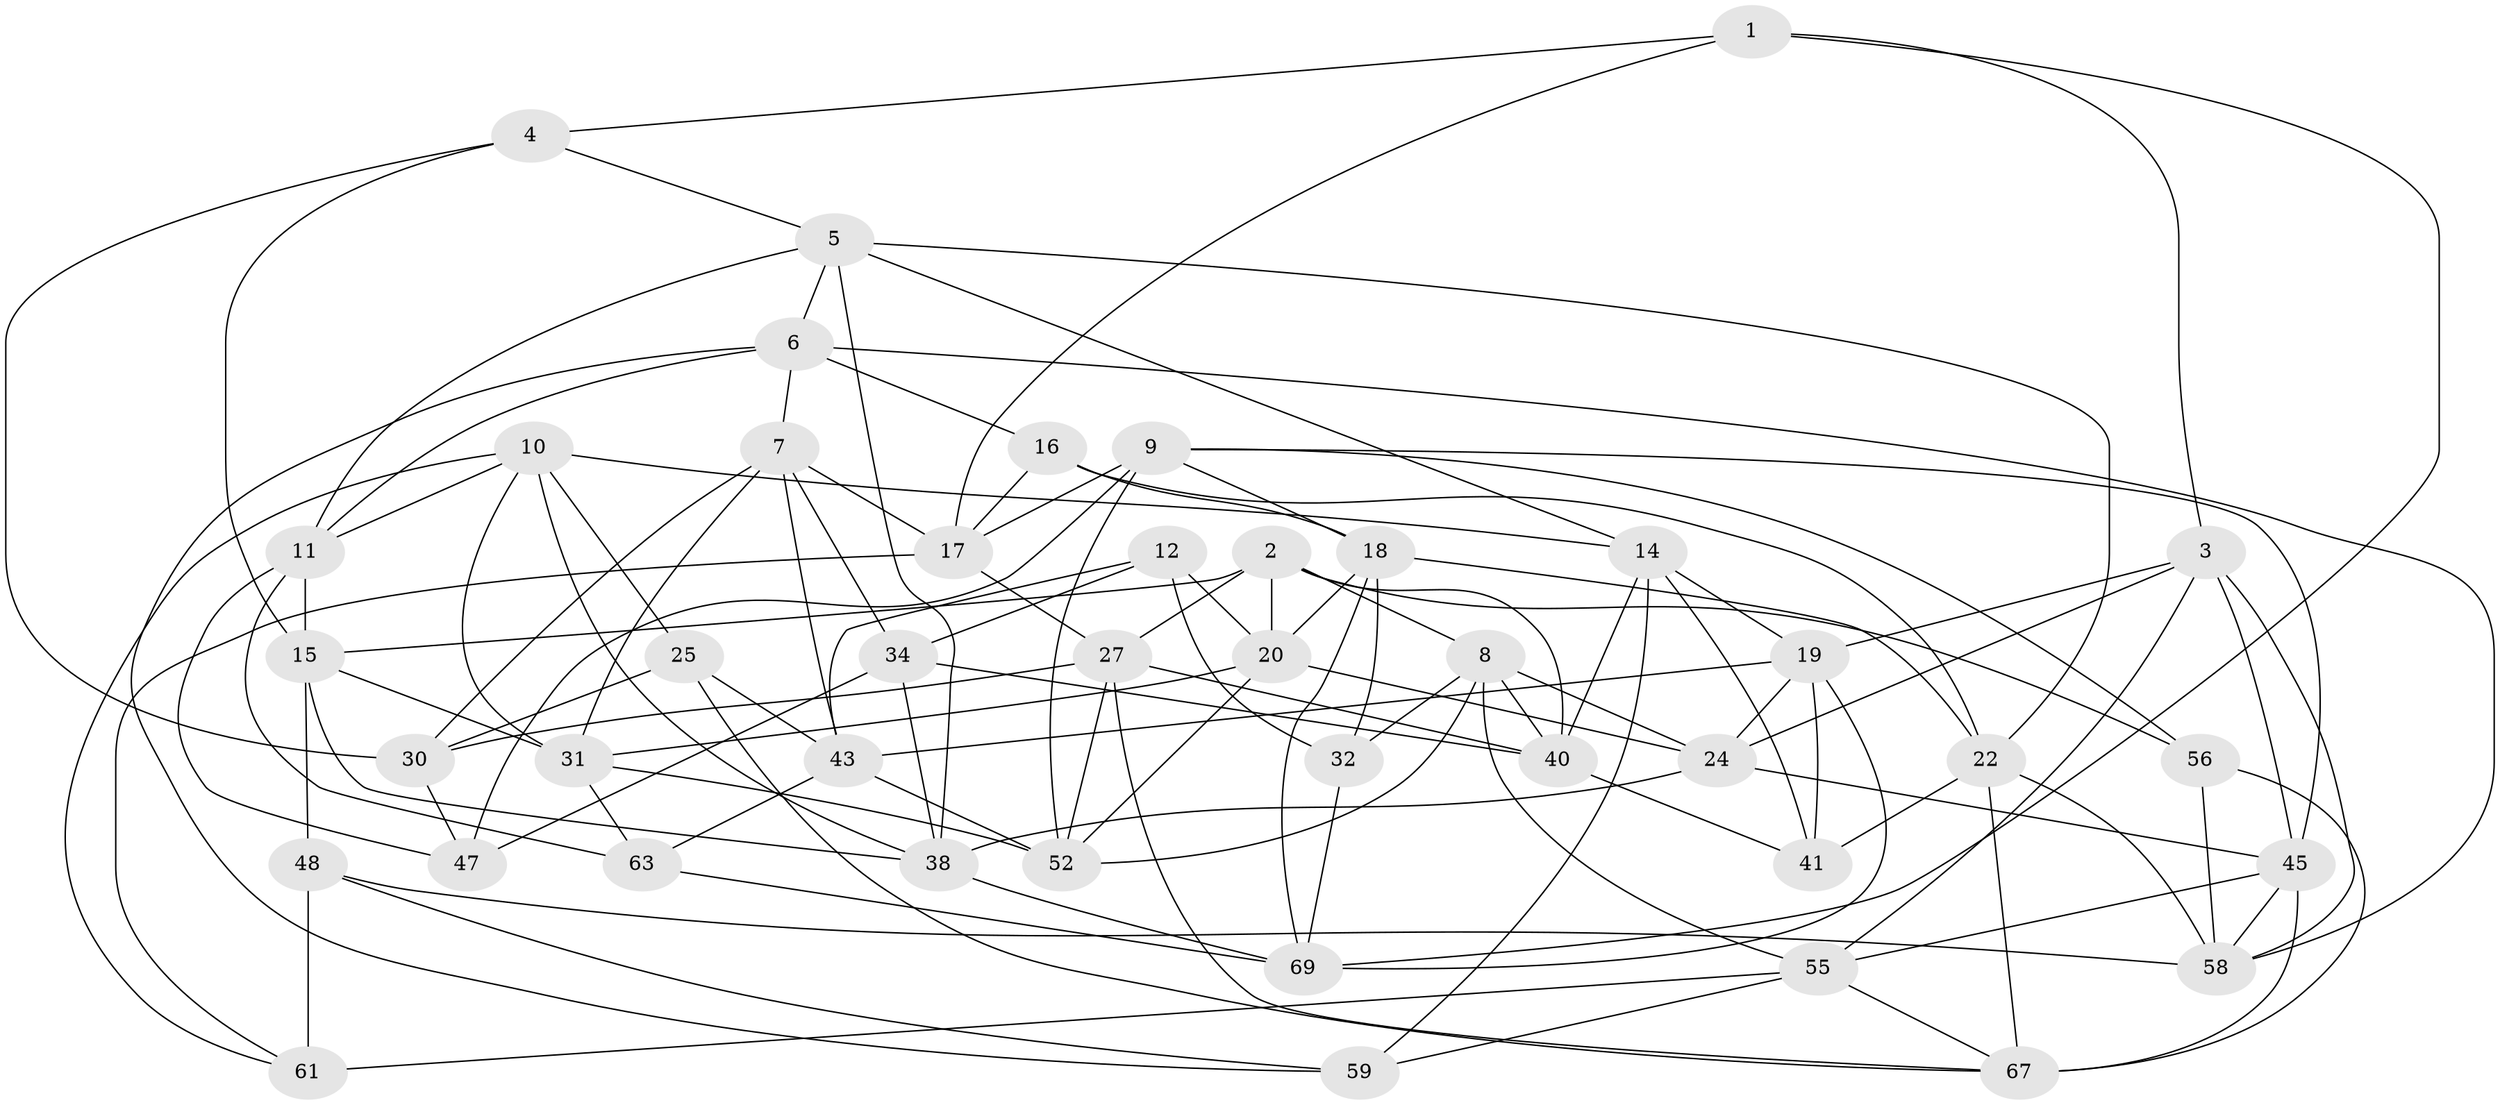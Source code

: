 // original degree distribution, {4: 1.0}
// Generated by graph-tools (version 1.1) at 2025/42/03/06/25 10:42:23]
// undirected, 43 vertices, 115 edges
graph export_dot {
graph [start="1"]
  node [color=gray90,style=filled];
  1;
  2 [super="+51"];
  3 [super="+29"];
  4;
  5 [super="+36"];
  6 [super="+68"];
  7 [super="+70"];
  8 [super="+65"];
  9 [super="+57"];
  10 [super="+73"];
  11 [super="+13"];
  12;
  14 [super="+23"];
  15 [super="+21"];
  16;
  17 [super="+33"];
  18 [super="+26"];
  19 [super="+54"];
  20 [super="+53"];
  22 [super="+28"];
  24 [super="+46"];
  25;
  27 [super="+35"];
  30 [super="+44"];
  31 [super="+37"];
  32;
  34 [super="+39"];
  38 [super="+42"];
  40 [super="+49"];
  41;
  43 [super="+71"];
  45 [super="+60"];
  47 [super="+50"];
  48 [super="+76"];
  52 [super="+64"];
  55 [super="+62"];
  56;
  58 [super="+75"];
  59;
  61 [super="+66"];
  63;
  67 [super="+72"];
  69 [super="+74"];
  1 -- 4;
  1 -- 69;
  1 -- 3;
  1 -- 17;
  2 -- 20;
  2 -- 15;
  2 -- 27;
  2 -- 8;
  2 -- 56;
  2 -- 40;
  3 -- 19;
  3 -- 24;
  3 -- 55;
  3 -- 58;
  3 -- 45;
  4 -- 15;
  4 -- 5;
  4 -- 30;
  5 -- 14;
  5 -- 22;
  5 -- 6;
  5 -- 38;
  5 -- 11;
  6 -- 16;
  6 -- 58;
  6 -- 59;
  6 -- 7;
  6 -- 11;
  7 -- 17;
  7 -- 30;
  7 -- 43;
  7 -- 31;
  7 -- 34;
  8 -- 32;
  8 -- 55;
  8 -- 24;
  8 -- 40;
  8 -- 52;
  9 -- 56;
  9 -- 17;
  9 -- 52;
  9 -- 45;
  9 -- 47;
  9 -- 18;
  10 -- 11;
  10 -- 61;
  10 -- 38;
  10 -- 25;
  10 -- 14;
  10 -- 31;
  11 -- 47;
  11 -- 15;
  11 -- 63;
  12 -- 20;
  12 -- 32;
  12 -- 34;
  12 -- 43;
  14 -- 59;
  14 -- 40;
  14 -- 41;
  14 -- 19;
  15 -- 38;
  15 -- 48;
  15 -- 31;
  16 -- 17;
  16 -- 18;
  16 -- 22;
  17 -- 27;
  17 -- 61;
  18 -- 22;
  18 -- 20;
  18 -- 32;
  18 -- 69;
  19 -- 24;
  19 -- 43;
  19 -- 41;
  19 -- 69;
  20 -- 24;
  20 -- 31;
  20 -- 52;
  22 -- 67;
  22 -- 41;
  22 -- 58;
  24 -- 45;
  24 -- 38;
  25 -- 43;
  25 -- 67;
  25 -- 30;
  27 -- 30;
  27 -- 52;
  27 -- 40;
  27 -- 67;
  30 -- 47 [weight=2];
  31 -- 52;
  31 -- 63;
  32 -- 69;
  34 -- 47 [weight=2];
  34 -- 40;
  34 -- 38;
  38 -- 69;
  40 -- 41;
  43 -- 63;
  43 -- 52;
  45 -- 58;
  45 -- 67;
  45 -- 55;
  48 -- 59;
  48 -- 58;
  48 -- 61 [weight=3];
  55 -- 61;
  55 -- 67;
  55 -- 59;
  56 -- 67;
  56 -- 58;
  63 -- 69;
}
